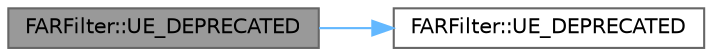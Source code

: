 digraph "FARFilter::UE_DEPRECATED"
{
 // INTERACTIVE_SVG=YES
 // LATEX_PDF_SIZE
  bgcolor="transparent";
  edge [fontname=Helvetica,fontsize=10,labelfontname=Helvetica,labelfontsize=10];
  node [fontname=Helvetica,fontsize=10,shape=box,height=0.2,width=0.4];
  rankdir="LR";
  Node1 [id="Node000001",label="FARFilter::UE_DEPRECATED",height=0.2,width=0.4,color="gray40", fillcolor="grey60", style="filled", fontcolor="black",tooltip="Deprecated."];
  Node1 -> Node2 [id="edge1_Node000001_Node000002",color="steelblue1",style="solid",tooltip=" "];
  Node2 [id="Node000002",label="FARFilter::UE_DEPRECATED",height=0.2,width=0.4,color="grey40", fillcolor="white", style="filled",URL="$d1/d79/structFARFilter.html#a20c377ce804f4e18fc0c2bfe5dd08293",tooltip="Deprecated."];
}
